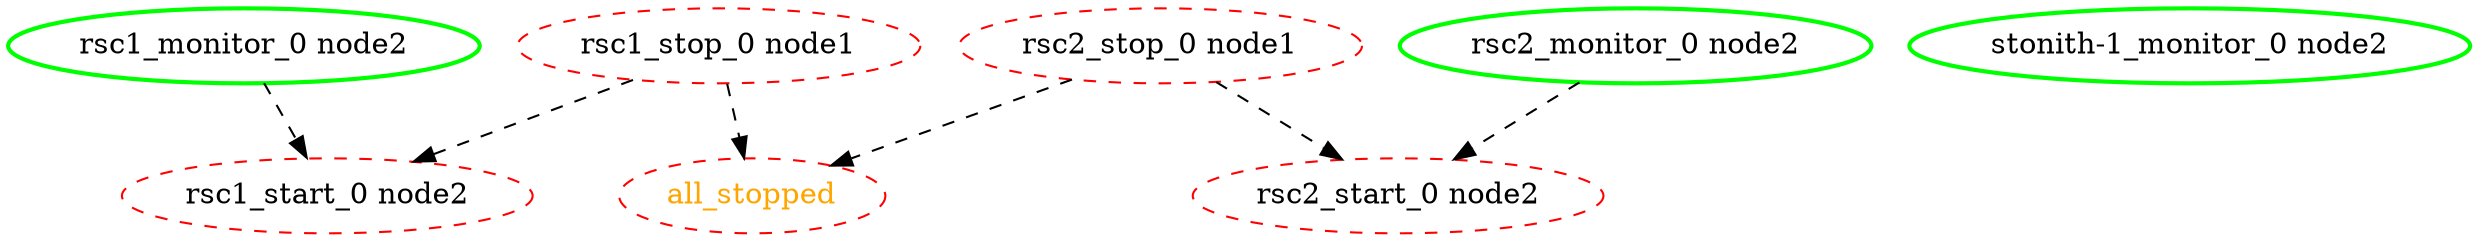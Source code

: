 digraph "g" {
"all_stopped" [ style=dashed color="red" fontcolor="orange" ]
"rsc1_monitor_0 node2" -> "rsc1_start_0 node2" [ style = dashed]
"rsc1_monitor_0 node2" [ style=bold color="green" fontcolor="black" ]
"rsc1_start_0 node2" [ style=dashed color="red" fontcolor="black" ]
"rsc1_stop_0 node1" -> "all_stopped" [ style = dashed]
"rsc1_stop_0 node1" -> "rsc1_start_0 node2" [ style = dashed]
"rsc1_stop_0 node1" [ style=dashed color="red" fontcolor="black" ]
"rsc2_monitor_0 node2" -> "rsc2_start_0 node2" [ style = dashed]
"rsc2_monitor_0 node2" [ style=bold color="green" fontcolor="black" ]
"rsc2_start_0 node2" [ style=dashed color="red" fontcolor="black" ]
"rsc2_stop_0 node1" -> "all_stopped" [ style = dashed]
"rsc2_stop_0 node1" -> "rsc2_start_0 node2" [ style = dashed]
"rsc2_stop_0 node1" [ style=dashed color="red" fontcolor="black" ]
"stonith-1_monitor_0 node2" [ style=bold color="green" fontcolor="black" ]
}
